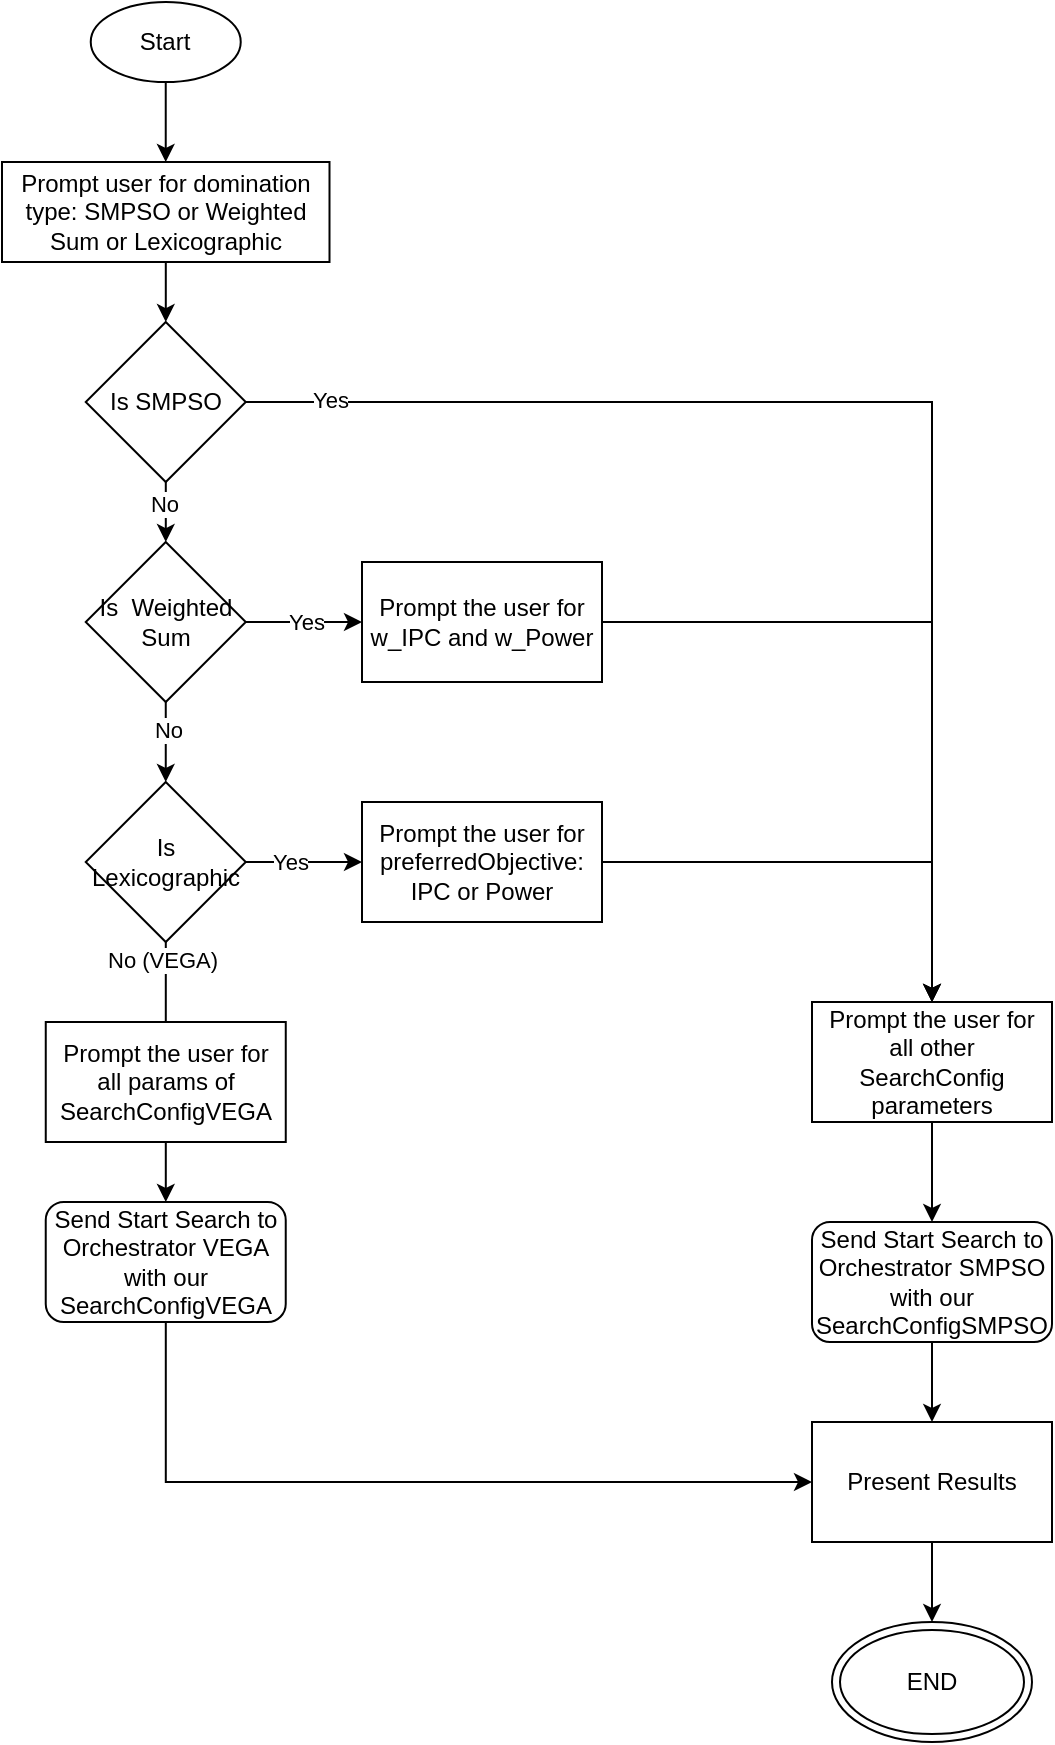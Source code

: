 <mxfile version="25.0.2">
  <diagram name="Page-1" id="4j-ZQkW-RBo1_ejIk8KT">
    <mxGraphModel dx="1154" dy="578" grid="1" gridSize="10" guides="1" tooltips="1" connect="1" arrows="1" fold="1" page="1" pageScale="1" pageWidth="850" pageHeight="1100" math="0" shadow="0">
      <root>
        <mxCell id="0" />
        <mxCell id="1" parent="0" />
        <mxCell id="75t2SYrDXugpO9cETzD6-17" value="" style="edgeStyle=orthogonalEdgeStyle;rounded=0;orthogonalLoop=1;jettySize=auto;html=1;" parent="1" source="75t2SYrDXugpO9cETzD6-1" target="75t2SYrDXugpO9cETzD6-15" edge="1">
          <mxGeometry relative="1" as="geometry" />
        </mxCell>
        <mxCell id="75t2SYrDXugpO9cETzD6-1" value="Start" style="ellipse;whiteSpace=wrap;html=1;" parent="1" vertex="1">
          <mxGeometry x="64.37" y="10" width="75" height="40" as="geometry" />
        </mxCell>
        <mxCell id="4s819pIa_1CDRa_2kYSD-4" value="" style="edgeStyle=orthogonalEdgeStyle;rounded=0;orthogonalLoop=1;jettySize=auto;html=1;" parent="1" source="75t2SYrDXugpO9cETzD6-15" target="4s819pIa_1CDRa_2kYSD-2" edge="1">
          <mxGeometry relative="1" as="geometry" />
        </mxCell>
        <mxCell id="75t2SYrDXugpO9cETzD6-15" value="Prompt user for domination type: SMPSO or Weighted Sum or Lexicographic" style="rounded=0;whiteSpace=wrap;html=1;" parent="1" vertex="1">
          <mxGeometry x="20" y="90" width="163.75" height="50" as="geometry" />
        </mxCell>
        <mxCell id="4s819pIa_1CDRa_2kYSD-5" value="" style="edgeStyle=orthogonalEdgeStyle;rounded=0;orthogonalLoop=1;jettySize=auto;html=1;" parent="1" source="4s819pIa_1CDRa_2kYSD-2" target="4s819pIa_1CDRa_2kYSD-3" edge="1">
          <mxGeometry relative="1" as="geometry" />
        </mxCell>
        <mxCell id="4s819pIa_1CDRa_2kYSD-8" value="No" style="edgeLabel;html=1;align=center;verticalAlign=middle;resizable=0;points=[];" parent="4s819pIa_1CDRa_2kYSD-5" vertex="1" connectable="0">
          <mxGeometry x="0.245" y="-1" relative="1" as="geometry">
            <mxPoint as="offset" />
          </mxGeometry>
        </mxCell>
        <mxCell id="4s819pIa_1CDRa_2kYSD-18" style="edgeStyle=orthogonalEdgeStyle;rounded=0;orthogonalLoop=1;jettySize=auto;html=1;entryX=0.5;entryY=0;entryDx=0;entryDy=0;" parent="1" source="4s819pIa_1CDRa_2kYSD-2" target="4s819pIa_1CDRa_2kYSD-14" edge="1">
          <mxGeometry relative="1" as="geometry" />
        </mxCell>
        <mxCell id="4s819pIa_1CDRa_2kYSD-20" value="Yes" style="edgeLabel;html=1;align=center;verticalAlign=middle;resizable=0;points=[];" parent="4s819pIa_1CDRa_2kYSD-18" vertex="1" connectable="0">
          <mxGeometry x="-0.871" y="1" relative="1" as="geometry">
            <mxPoint as="offset" />
          </mxGeometry>
        </mxCell>
        <mxCell id="4s819pIa_1CDRa_2kYSD-2" value="Is SMPSO" style="rhombus;whiteSpace=wrap;html=1;" parent="1" vertex="1">
          <mxGeometry x="61.88" y="170" width="80" height="80" as="geometry" />
        </mxCell>
        <mxCell id="4s819pIa_1CDRa_2kYSD-7" value="" style="edgeStyle=orthogonalEdgeStyle;rounded=0;orthogonalLoop=1;jettySize=auto;html=1;" parent="1" source="4s819pIa_1CDRa_2kYSD-3" target="4s819pIa_1CDRa_2kYSD-6" edge="1">
          <mxGeometry relative="1" as="geometry" />
        </mxCell>
        <mxCell id="4s819pIa_1CDRa_2kYSD-9" value="No" style="edgeLabel;html=1;align=center;verticalAlign=middle;resizable=0;points=[];" parent="4s819pIa_1CDRa_2kYSD-7" vertex="1" connectable="0">
          <mxGeometry x="-0.295" y="1" relative="1" as="geometry">
            <mxPoint as="offset" />
          </mxGeometry>
        </mxCell>
        <mxCell id="4s819pIa_1CDRa_2kYSD-12" value="" style="edgeStyle=orthogonalEdgeStyle;rounded=0;orthogonalLoop=1;jettySize=auto;html=1;" parent="1" source="4s819pIa_1CDRa_2kYSD-3" target="4s819pIa_1CDRa_2kYSD-10" edge="1">
          <mxGeometry relative="1" as="geometry" />
        </mxCell>
        <mxCell id="4s819pIa_1CDRa_2kYSD-21" value="Yes" style="edgeLabel;html=1;align=center;verticalAlign=middle;resizable=0;points=[];" parent="4s819pIa_1CDRa_2kYSD-12" vertex="1" connectable="0">
          <mxGeometry x="0.019" relative="1" as="geometry">
            <mxPoint as="offset" />
          </mxGeometry>
        </mxCell>
        <mxCell id="4s819pIa_1CDRa_2kYSD-3" value="Is&amp;nbsp; Weighted&lt;div&gt;Sum&lt;/div&gt;" style="rhombus;whiteSpace=wrap;html=1;" parent="1" vertex="1">
          <mxGeometry x="61.88" y="280" width="80" height="80" as="geometry" />
        </mxCell>
        <mxCell id="4s819pIa_1CDRa_2kYSD-13" value="" style="edgeStyle=orthogonalEdgeStyle;rounded=0;orthogonalLoop=1;jettySize=auto;html=1;" parent="1" source="4s819pIa_1CDRa_2kYSD-6" target="4s819pIa_1CDRa_2kYSD-11" edge="1">
          <mxGeometry relative="1" as="geometry" />
        </mxCell>
        <mxCell id="4s819pIa_1CDRa_2kYSD-22" value="Yes" style="edgeLabel;html=1;align=center;verticalAlign=middle;resizable=0;points=[];" parent="4s819pIa_1CDRa_2kYSD-13" vertex="1" connectable="0">
          <mxGeometry x="-0.242" relative="1" as="geometry">
            <mxPoint as="offset" />
          </mxGeometry>
        </mxCell>
        <mxCell id="PpgtaLFNuOqVnjAN7Ihg-3" style="edgeStyle=orthogonalEdgeStyle;rounded=0;orthogonalLoop=1;jettySize=auto;html=1;entryX=0.5;entryY=0;entryDx=0;entryDy=0;" edge="1" parent="1" source="4s819pIa_1CDRa_2kYSD-6" target="PpgtaLFNuOqVnjAN7Ihg-2">
          <mxGeometry relative="1" as="geometry">
            <Array as="points">
              <mxPoint x="102" y="550" />
              <mxPoint x="102" y="550" />
            </Array>
          </mxGeometry>
        </mxCell>
        <mxCell id="PpgtaLFNuOqVnjAN7Ihg-5" value="No (VEGA)" style="edgeLabel;html=1;align=center;verticalAlign=middle;resizable=0;points=[];" vertex="1" connectable="0" parent="PpgtaLFNuOqVnjAN7Ihg-3">
          <mxGeometry x="-0.817" y="-2" relative="1" as="geometry">
            <mxPoint as="offset" />
          </mxGeometry>
        </mxCell>
        <mxCell id="4s819pIa_1CDRa_2kYSD-6" value="Is&lt;div&gt;Lexicographic&lt;/div&gt;" style="rhombus;whiteSpace=wrap;html=1;" parent="1" vertex="1">
          <mxGeometry x="61.88" y="400" width="80" height="80" as="geometry" />
        </mxCell>
        <mxCell id="4s819pIa_1CDRa_2kYSD-19" style="edgeStyle=orthogonalEdgeStyle;rounded=0;orthogonalLoop=1;jettySize=auto;html=1;entryX=0.5;entryY=0;entryDx=0;entryDy=0;" parent="1" source="4s819pIa_1CDRa_2kYSD-10" target="4s819pIa_1CDRa_2kYSD-14" edge="1">
          <mxGeometry relative="1" as="geometry" />
        </mxCell>
        <mxCell id="4s819pIa_1CDRa_2kYSD-10" value="Prompt the user for w_IPC and w_Power" style="rounded=0;whiteSpace=wrap;html=1;" parent="1" vertex="1">
          <mxGeometry x="200" y="290" width="120" height="60" as="geometry" />
        </mxCell>
        <mxCell id="4s819pIa_1CDRa_2kYSD-15" style="edgeStyle=orthogonalEdgeStyle;rounded=0;orthogonalLoop=1;jettySize=auto;html=1;" parent="1" source="4s819pIa_1CDRa_2kYSD-11" target="4s819pIa_1CDRa_2kYSD-14" edge="1">
          <mxGeometry relative="1" as="geometry" />
        </mxCell>
        <mxCell id="4s819pIa_1CDRa_2kYSD-11" value="Prompt the user for preferredObjective: IPC or Power" style="rounded=0;whiteSpace=wrap;html=1;" parent="1" vertex="1">
          <mxGeometry x="200" y="410" width="120" height="60" as="geometry" />
        </mxCell>
        <mxCell id="4s819pIa_1CDRa_2kYSD-26" value="" style="edgeStyle=orthogonalEdgeStyle;rounded=0;orthogonalLoop=1;jettySize=auto;html=1;" parent="1" source="4s819pIa_1CDRa_2kYSD-14" target="4s819pIa_1CDRa_2kYSD-25" edge="1">
          <mxGeometry relative="1" as="geometry" />
        </mxCell>
        <mxCell id="4s819pIa_1CDRa_2kYSD-14" value="Prompt the user for all other SearchConfig parameters" style="rounded=0;whiteSpace=wrap;html=1;" parent="1" vertex="1">
          <mxGeometry x="425" y="510" width="120" height="60" as="geometry" />
        </mxCell>
        <mxCell id="4s819pIa_1CDRa_2kYSD-28" value="" style="edgeStyle=orthogonalEdgeStyle;rounded=0;orthogonalLoop=1;jettySize=auto;html=1;" parent="1" source="4s819pIa_1CDRa_2kYSD-25" target="4s819pIa_1CDRa_2kYSD-27" edge="1">
          <mxGeometry relative="1" as="geometry" />
        </mxCell>
        <mxCell id="4s819pIa_1CDRa_2kYSD-25" value="Send Start Search to Orchestrator SMPSO with our SearchConfigSMPSO" style="rounded=1;whiteSpace=wrap;html=1;" parent="1" vertex="1">
          <mxGeometry x="425" y="620" width="120" height="60" as="geometry" />
        </mxCell>
        <mxCell id="4s819pIa_1CDRa_2kYSD-30" value="" style="edgeStyle=orthogonalEdgeStyle;rounded=0;orthogonalLoop=1;jettySize=auto;html=1;" parent="1" source="4s819pIa_1CDRa_2kYSD-27" target="4s819pIa_1CDRa_2kYSD-29" edge="1">
          <mxGeometry relative="1" as="geometry" />
        </mxCell>
        <mxCell id="4s819pIa_1CDRa_2kYSD-27" value="Present Results" style="rounded=0;whiteSpace=wrap;html=1;" parent="1" vertex="1">
          <mxGeometry x="425" y="720" width="120" height="60" as="geometry" />
        </mxCell>
        <mxCell id="4s819pIa_1CDRa_2kYSD-29" value="END" style="ellipse;shape=doubleEllipse;whiteSpace=wrap;html=1;" parent="1" vertex="1">
          <mxGeometry x="435" y="820" width="100" height="60" as="geometry" />
        </mxCell>
        <mxCell id="PpgtaLFNuOqVnjAN7Ihg-7" value="" style="edgeStyle=orthogonalEdgeStyle;rounded=0;orthogonalLoop=1;jettySize=auto;html=1;" edge="1" parent="1" source="PpgtaLFNuOqVnjAN7Ihg-2" target="PpgtaLFNuOqVnjAN7Ihg-6">
          <mxGeometry relative="1" as="geometry" />
        </mxCell>
        <mxCell id="PpgtaLFNuOqVnjAN7Ihg-2" value="Prompt the user for all params of SearchConfigVEGA" style="rounded=0;whiteSpace=wrap;html=1;" vertex="1" parent="1">
          <mxGeometry x="41.88" y="520" width="120" height="60" as="geometry" />
        </mxCell>
        <mxCell id="PpgtaLFNuOqVnjAN7Ihg-8" style="edgeStyle=orthogonalEdgeStyle;rounded=0;orthogonalLoop=1;jettySize=auto;html=1;entryX=0;entryY=0.5;entryDx=0;entryDy=0;" edge="1" parent="1" source="PpgtaLFNuOqVnjAN7Ihg-6" target="4s819pIa_1CDRa_2kYSD-27">
          <mxGeometry relative="1" as="geometry">
            <Array as="points">
              <mxPoint x="102" y="750" />
            </Array>
          </mxGeometry>
        </mxCell>
        <mxCell id="PpgtaLFNuOqVnjAN7Ihg-6" value="Send Start Search to Orchestrator VEGA with our SearchConfigVEGA" style="rounded=1;whiteSpace=wrap;html=1;" vertex="1" parent="1">
          <mxGeometry x="41.87" y="610" width="120" height="60" as="geometry" />
        </mxCell>
      </root>
    </mxGraphModel>
  </diagram>
</mxfile>
